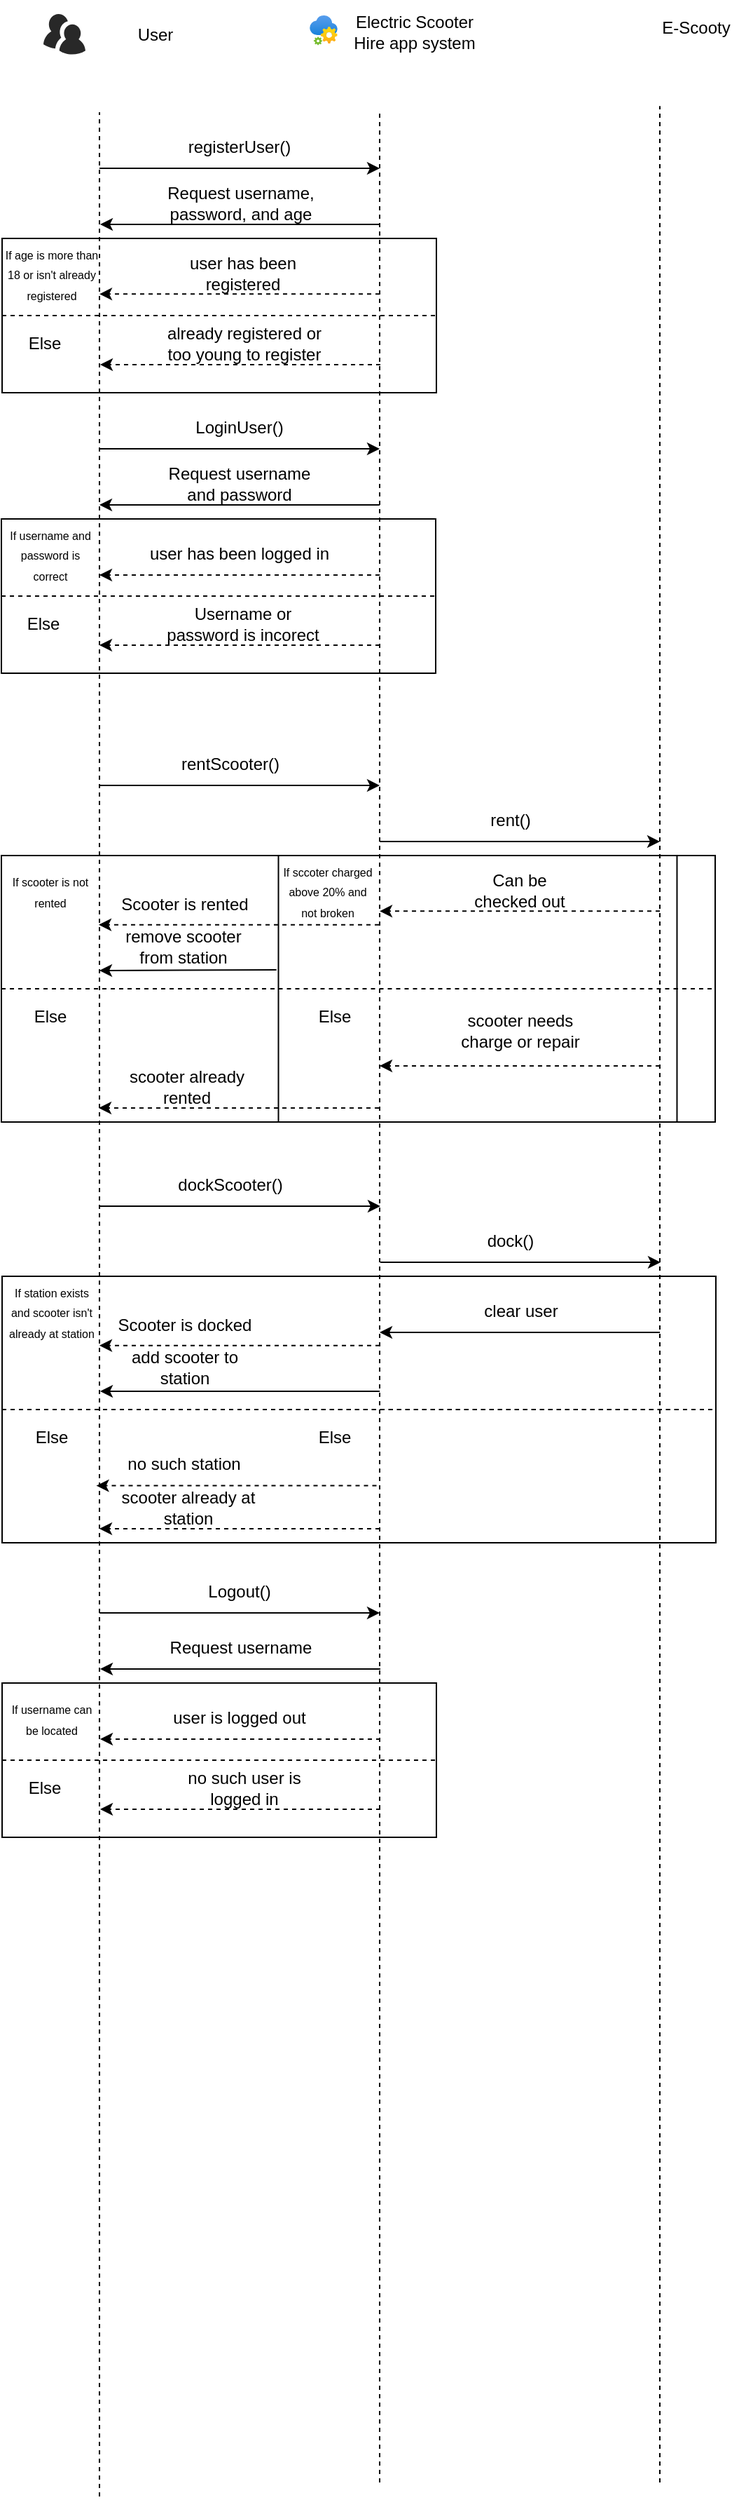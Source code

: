 <mxfile>
    <diagram id="IOA1sM25bHIzsr-pvIRV" name="Page-1">
        <mxGraphModel dx="1843" dy="1037" grid="1" gridSize="10" guides="1" tooltips="1" connect="1" arrows="1" fold="1" page="1" pageScale="1" pageWidth="827" pageHeight="1169" math="0" shadow="0">
            <root>
                <mxCell id="0"/>
                <mxCell id="1" parent="0"/>
                <mxCell id="123" value="" style="rounded=0;whiteSpace=wrap;html=1;" vertex="1" parent="1">
                    <mxGeometry x="10.5" y="990" width="509.5" height="190" as="geometry"/>
                </mxCell>
                <mxCell id="102" value="" style="rounded=0;whiteSpace=wrap;html=1;" vertex="1" parent="1">
                    <mxGeometry x="10" y="690" width="509.5" height="190" as="geometry"/>
                </mxCell>
                <mxCell id="105" value="&lt;span style=&quot;font-size: 8px;&quot;&gt;If scooter is not rented&lt;/span&gt;" style="text;html=1;strokeColor=none;fillColor=none;align=center;verticalAlign=middle;whiteSpace=wrap;rounded=0;" vertex="1" parent="1">
                    <mxGeometry x="10" y="690" width="70" height="50" as="geometry"/>
                </mxCell>
                <mxCell id="106" value="" style="endArrow=none;dashed=1;html=1;entryX=1;entryY=0.5;entryDx=0;entryDy=0;exitX=0;exitY=0.5;exitDx=0;exitDy=0;" edge="1" parent="1" source="102" target="102">
                    <mxGeometry width="50" height="50" relative="1" as="geometry">
                        <mxPoint x="299.5" y="800" as="sourcePoint"/>
                        <mxPoint x="349.5" y="750" as="targetPoint"/>
                    </mxGeometry>
                </mxCell>
                <mxCell id="107" value="Else" style="text;html=1;strokeColor=none;fillColor=none;align=center;verticalAlign=middle;whiteSpace=wrap;rounded=0;" vertex="1" parent="1">
                    <mxGeometry x="15" y="790" width="60" height="30" as="geometry"/>
                </mxCell>
                <mxCell id="86" value="" style="rounded=0;whiteSpace=wrap;html=1;" vertex="1" parent="1">
                    <mxGeometry x="10.5" y="1280" width="310" height="110" as="geometry"/>
                </mxCell>
                <mxCell id="87" value="" style="html=1;labelBackgroundColor=#ffffff;startArrow=none;startFill=0;startSize=6;endArrow=classic;endFill=1;endSize=6;jettySize=auto;orthogonalLoop=1;strokeWidth=1;dashed=1;fontSize=14;" edge="1" parent="1">
                    <mxGeometry width="60" height="60" relative="1" as="geometry">
                        <mxPoint x="280.5" y="1370" as="sourcePoint"/>
                        <mxPoint x="80.5" y="1370" as="targetPoint"/>
                    </mxGeometry>
                </mxCell>
                <mxCell id="88" value="user is logged out" style="text;html=1;strokeColor=none;fillColor=none;align=center;verticalAlign=middle;whiteSpace=wrap;rounded=0;" vertex="1" parent="1">
                    <mxGeometry x="110" y="1290" width="140" height="30" as="geometry"/>
                </mxCell>
                <mxCell id="89" value="&lt;font style=&quot;font-size: 8px;&quot;&gt;If username can be located&lt;/font&gt;" style="text;html=1;strokeColor=none;fillColor=none;align=center;verticalAlign=middle;whiteSpace=wrap;rounded=0;" vertex="1" parent="1">
                    <mxGeometry x="10.5" y="1280" width="70" height="50" as="geometry"/>
                </mxCell>
                <mxCell id="90" value="" style="endArrow=none;dashed=1;html=1;entryX=1;entryY=0.5;entryDx=0;entryDy=0;exitX=0;exitY=0.5;exitDx=0;exitDy=0;" edge="1" parent="1" source="86" target="86">
                    <mxGeometry width="50" height="50" relative="1" as="geometry">
                        <mxPoint x="100.5" y="1390" as="sourcePoint"/>
                        <mxPoint x="150.5" y="1340" as="targetPoint"/>
                    </mxGeometry>
                </mxCell>
                <mxCell id="91" value="Else" style="text;html=1;strokeColor=none;fillColor=none;align=center;verticalAlign=middle;whiteSpace=wrap;rounded=0;" vertex="1" parent="1">
                    <mxGeometry x="10.5" y="1340" width="60" height="30" as="geometry"/>
                </mxCell>
                <mxCell id="92" value="no such user is logged in" style="text;html=1;strokeColor=none;fillColor=none;align=center;verticalAlign=middle;whiteSpace=wrap;rounded=0;" vertex="1" parent="1">
                    <mxGeometry x="125.5" y="1340" width="115" height="30" as="geometry"/>
                </mxCell>
                <mxCell id="93" value="" style="endArrow=classic;html=1;" edge="1" parent="1">
                    <mxGeometry width="50" height="50" relative="1" as="geometry">
                        <mxPoint x="280.5" y="1270" as="sourcePoint"/>
                        <mxPoint x="80.5" y="1270" as="targetPoint"/>
                    </mxGeometry>
                </mxCell>
                <mxCell id="94" value="Request username" style="text;html=1;strokeColor=none;fillColor=none;align=center;verticalAlign=middle;whiteSpace=wrap;rounded=0;" vertex="1" parent="1">
                    <mxGeometry x="120.5" y="1240" width="120" height="30" as="geometry"/>
                </mxCell>
                <mxCell id="95" value="" style="html=1;labelBackgroundColor=#ffffff;startArrow=none;startFill=0;startSize=6;endArrow=classic;endFill=1;endSize=6;jettySize=auto;orthogonalLoop=1;strokeWidth=1;dashed=1;fontSize=14;" edge="1" parent="1">
                    <mxGeometry width="60" height="60" relative="1" as="geometry">
                        <mxPoint x="280.5" y="1320" as="sourcePoint"/>
                        <mxPoint x="80.5" y="1320" as="targetPoint"/>
                    </mxGeometry>
                </mxCell>
                <mxCell id="73" value="" style="rounded=0;whiteSpace=wrap;html=1;" vertex="1" parent="1">
                    <mxGeometry x="10" y="450" width="310" height="110" as="geometry"/>
                </mxCell>
                <mxCell id="76" value="" style="html=1;labelBackgroundColor=#ffffff;startArrow=none;startFill=0;startSize=6;endArrow=classic;endFill=1;endSize=6;jettySize=auto;orthogonalLoop=1;strokeWidth=1;dashed=1;fontSize=14;" edge="1" parent="1">
                    <mxGeometry width="60" height="60" relative="1" as="geometry">
                        <mxPoint x="280" y="540.0" as="sourcePoint"/>
                        <mxPoint x="80" y="540.0" as="targetPoint"/>
                    </mxGeometry>
                </mxCell>
                <mxCell id="78" value="user has been logged in" style="text;html=1;strokeColor=none;fillColor=none;align=center;verticalAlign=middle;whiteSpace=wrap;rounded=0;" vertex="1" parent="1">
                    <mxGeometry x="110" y="460" width="140" height="30" as="geometry"/>
                </mxCell>
                <mxCell id="79" value="&lt;font style=&quot;font-size: 8px;&quot;&gt;If username and password is correct&lt;/font&gt;" style="text;html=1;strokeColor=none;fillColor=none;align=center;verticalAlign=middle;whiteSpace=wrap;rounded=0;" vertex="1" parent="1">
                    <mxGeometry x="10" y="450" width="70" height="50" as="geometry"/>
                </mxCell>
                <mxCell id="80" value="" style="endArrow=none;dashed=1;html=1;entryX=1;entryY=0.5;entryDx=0;entryDy=0;exitX=0;exitY=0.5;exitDx=0;exitDy=0;" edge="1" parent="1" source="73" target="73">
                    <mxGeometry width="50" height="50" relative="1" as="geometry">
                        <mxPoint x="100" y="560" as="sourcePoint"/>
                        <mxPoint x="150" y="510" as="targetPoint"/>
                    </mxGeometry>
                </mxCell>
                <mxCell id="81" value="Else" style="text;html=1;strokeColor=none;fillColor=none;align=center;verticalAlign=middle;whiteSpace=wrap;rounded=0;" vertex="1" parent="1">
                    <mxGeometry x="10" y="510" width="60" height="30" as="geometry"/>
                </mxCell>
                <mxCell id="82" value="Username or password is incorect" style="text;html=1;strokeColor=none;fillColor=none;align=center;verticalAlign=middle;whiteSpace=wrap;rounded=0;" vertex="1" parent="1">
                    <mxGeometry x="125" y="510" width="115" height="30" as="geometry"/>
                </mxCell>
                <mxCell id="68" value="" style="rounded=0;whiteSpace=wrap;html=1;" vertex="1" parent="1">
                    <mxGeometry x="10.5" y="250" width="310" height="110" as="geometry"/>
                </mxCell>
                <mxCell id="41" value="User" style="text;html=1;strokeColor=none;fillColor=none;align=center;verticalAlign=middle;whiteSpace=wrap;rounded=0;" vertex="1" parent="1">
                    <mxGeometry x="80" y="90" width="80" height="30" as="geometry"/>
                </mxCell>
                <mxCell id="42" value="" style="verticalLabelPosition=bottom;sketch=0;html=1;fillColor=#282828;strokeColor=none;verticalAlign=top;pointerEvents=1;align=center;shape=mxgraph.cisco_safe.people_places_things_icons.icon9;" vertex="1" parent="1">
                    <mxGeometry x="40" y="90" width="30" height="28.75" as="geometry"/>
                </mxCell>
                <mxCell id="43" value="" style="shape=image;html=1;verticalAlign=top;verticalLabelPosition=bottom;labelBackgroundColor=#ffffff;imageAspect=0;aspect=fixed;image=https://cdn2.iconfinder.com/data/icons/circle-icons-1/64/scooter-128.png" vertex="1" parent="1">
                    <mxGeometry x="430" y="84" width="32" height="32" as="geometry"/>
                </mxCell>
                <mxCell id="44" value="E-Scooty" style="text;html=1;strokeColor=none;fillColor=none;align=center;verticalAlign=middle;whiteSpace=wrap;rounded=0;" vertex="1" parent="1">
                    <mxGeometry x="465.5" y="80" width="80" height="40" as="geometry"/>
                </mxCell>
                <mxCell id="45" value="Electric Scooter Hire app system" style="text;html=1;strokeColor=none;fillColor=none;align=center;verticalAlign=middle;whiteSpace=wrap;rounded=0;" vertex="1" parent="1">
                    <mxGeometry x="260" y="88.38" width="90" height="30" as="geometry"/>
                </mxCell>
                <mxCell id="46" value="" style="aspect=fixed;html=1;points=[];align=center;image;fontSize=12;image=img/lib/azure2/integration/App_Configuration.svg;rounded=1;shadow=0;glass=0;sketch=0;" vertex="1" parent="1">
                    <mxGeometry x="230" y="91.01" width="20" height="21.25" as="geometry"/>
                </mxCell>
                <mxCell id="47" value="" style="endArrow=none;dashed=1;html=1;" edge="1" parent="1">
                    <mxGeometry width="50" height="50" relative="1" as="geometry">
                        <mxPoint x="80" y="1860" as="sourcePoint"/>
                        <mxPoint x="80" y="160" as="targetPoint"/>
                    </mxGeometry>
                </mxCell>
                <mxCell id="110" value="" style="rounded=0;whiteSpace=wrap;html=1;" vertex="1" parent="1">
                    <mxGeometry x="207.75" y="690" width="284.5" height="190" as="geometry"/>
                </mxCell>
                <mxCell id="48" value="" style="endArrow=none;dashed=1;html=1;" edge="1" parent="1">
                    <mxGeometry width="50" height="50" relative="1" as="geometry">
                        <mxPoint x="480" y="1850" as="sourcePoint"/>
                        <mxPoint x="480" y="155.62" as="targetPoint"/>
                    </mxGeometry>
                </mxCell>
                <mxCell id="49" value="" style="endArrow=none;dashed=1;html=1;" edge="1" parent="1">
                    <mxGeometry width="50" height="50" relative="1" as="geometry">
                        <mxPoint x="280" y="1850" as="sourcePoint"/>
                        <mxPoint x="280" y="158" as="targetPoint"/>
                    </mxGeometry>
                </mxCell>
                <mxCell id="50" value="" style="endArrow=classic;html=1;" edge="1" parent="1">
                    <mxGeometry width="50" height="50" relative="1" as="geometry">
                        <mxPoint x="80" y="200" as="sourcePoint"/>
                        <mxPoint x="280" y="200" as="targetPoint"/>
                    </mxGeometry>
                </mxCell>
                <mxCell id="51" value="registerUser()" style="text;html=1;strokeColor=none;fillColor=none;align=center;verticalAlign=middle;whiteSpace=wrap;rounded=0;" vertex="1" parent="1">
                    <mxGeometry x="150" y="170" width="60" height="30" as="geometry"/>
                </mxCell>
                <mxCell id="52" value="" style="endArrow=classic;html=1;" edge="1" parent="1">
                    <mxGeometry width="50" height="50" relative="1" as="geometry">
                        <mxPoint x="80" y="400" as="sourcePoint"/>
                        <mxPoint x="280" y="400" as="targetPoint"/>
                    </mxGeometry>
                </mxCell>
                <mxCell id="53" value="LoginUser()" style="text;html=1;strokeColor=none;fillColor=none;align=center;verticalAlign=middle;whiteSpace=wrap;rounded=0;" vertex="1" parent="1">
                    <mxGeometry x="150" y="370" width="60" height="30" as="geometry"/>
                </mxCell>
                <mxCell id="54" value="" style="endArrow=classic;html=1;" edge="1" parent="1">
                    <mxGeometry width="50" height="50" relative="1" as="geometry">
                        <mxPoint x="80" y="1230" as="sourcePoint"/>
                        <mxPoint x="280" y="1230" as="targetPoint"/>
                    </mxGeometry>
                </mxCell>
                <mxCell id="55" value="Logout()" style="text;html=1;strokeColor=none;fillColor=none;align=center;verticalAlign=middle;whiteSpace=wrap;rounded=0;" vertex="1" parent="1">
                    <mxGeometry x="150" y="1200" width="60" height="30" as="geometry"/>
                </mxCell>
                <mxCell id="62" value="" style="html=1;labelBackgroundColor=#ffffff;startArrow=none;startFill=0;startSize=6;endArrow=classic;endFill=1;endSize=6;jettySize=auto;orthogonalLoop=1;strokeWidth=1;dashed=1;fontSize=14;" edge="1" parent="1">
                    <mxGeometry width="60" height="60" relative="1" as="geometry">
                        <mxPoint x="280.5" y="340" as="sourcePoint"/>
                        <mxPoint x="80.5" y="340" as="targetPoint"/>
                    </mxGeometry>
                </mxCell>
                <mxCell id="64" value="" style="endArrow=classic;html=1;" edge="1" parent="1">
                    <mxGeometry width="50" height="50" relative="1" as="geometry">
                        <mxPoint x="280.5" y="240" as="sourcePoint"/>
                        <mxPoint x="80.5" y="240" as="targetPoint"/>
                    </mxGeometry>
                </mxCell>
                <mxCell id="65" value="Request username, password, and age" style="text;html=1;strokeColor=none;fillColor=none;align=center;verticalAlign=middle;whiteSpace=wrap;rounded=0;" vertex="1" parent="1">
                    <mxGeometry x="120.5" y="210" width="120" height="30" as="geometry"/>
                </mxCell>
                <mxCell id="66" value="" style="endArrow=classic;html=1;" edge="1" parent="1">
                    <mxGeometry width="50" height="50" relative="1" as="geometry">
                        <mxPoint x="280" y="440.0" as="sourcePoint"/>
                        <mxPoint x="80" y="440.0" as="targetPoint"/>
                    </mxGeometry>
                </mxCell>
                <mxCell id="67" value="Request username and password" style="text;html=1;strokeColor=none;fillColor=none;align=center;verticalAlign=middle;whiteSpace=wrap;rounded=0;" vertex="1" parent="1">
                    <mxGeometry x="120" y="410" width="120" height="30" as="geometry"/>
                </mxCell>
                <mxCell id="69" value="&lt;font style=&quot;font-size: 8px;&quot;&gt;If age is more than 18 or isn't already registered&lt;/font&gt;" style="text;html=1;strokeColor=none;fillColor=none;align=center;verticalAlign=middle;whiteSpace=wrap;rounded=0;" vertex="1" parent="1">
                    <mxGeometry x="10.5" y="250" width="70" height="50" as="geometry"/>
                </mxCell>
                <mxCell id="70" value="" style="endArrow=none;dashed=1;html=1;entryX=1;entryY=0.5;entryDx=0;entryDy=0;exitX=0;exitY=0.5;exitDx=0;exitDy=0;" edge="1" parent="1" source="68" target="68">
                    <mxGeometry width="50" height="50" relative="1" as="geometry">
                        <mxPoint x="100.5" y="360" as="sourcePoint"/>
                        <mxPoint x="150.5" y="310" as="targetPoint"/>
                    </mxGeometry>
                </mxCell>
                <mxCell id="71" value="Else" style="text;html=1;strokeColor=none;fillColor=none;align=center;verticalAlign=middle;whiteSpace=wrap;rounded=0;" vertex="1" parent="1">
                    <mxGeometry x="10.5" y="310" width="60" height="30" as="geometry"/>
                </mxCell>
                <mxCell id="72" value="already registered or too young to register" style="text;html=1;strokeColor=none;fillColor=none;align=center;verticalAlign=middle;whiteSpace=wrap;rounded=0;" vertex="1" parent="1">
                    <mxGeometry x="125.5" y="310" width="115" height="30" as="geometry"/>
                </mxCell>
                <mxCell id="83" value="" style="html=1;labelBackgroundColor=#ffffff;startArrow=none;startFill=0;startSize=6;endArrow=classic;endFill=1;endSize=6;jettySize=auto;orthogonalLoop=1;strokeWidth=1;dashed=1;fontSize=14;" edge="1" parent="1">
                    <mxGeometry width="60" height="60" relative="1" as="geometry">
                        <mxPoint x="280.0" y="490" as="sourcePoint"/>
                        <mxPoint x="80" y="490" as="targetPoint"/>
                    </mxGeometry>
                </mxCell>
                <mxCell id="84" value="" style="html=1;labelBackgroundColor=#ffffff;startArrow=none;startFill=0;startSize=6;endArrow=classic;endFill=1;endSize=6;jettySize=auto;orthogonalLoop=1;strokeWidth=1;dashed=1;fontSize=14;" edge="1" parent="1">
                    <mxGeometry width="60" height="60" relative="1" as="geometry">
                        <mxPoint x="280" y="289.66" as="sourcePoint"/>
                        <mxPoint x="80" y="289.66" as="targetPoint"/>
                    </mxGeometry>
                </mxCell>
                <mxCell id="85" value="user has been registered" style="text;html=1;strokeColor=none;fillColor=none;align=center;verticalAlign=middle;whiteSpace=wrap;rounded=0;" vertex="1" parent="1">
                    <mxGeometry x="125" y="259.66" width="115" height="30" as="geometry"/>
                </mxCell>
                <mxCell id="96" value="" style="endArrow=classic;html=1;fontSize=8;" edge="1" parent="1">
                    <mxGeometry width="50" height="50" relative="1" as="geometry">
                        <mxPoint x="80" y="640" as="sourcePoint"/>
                        <mxPoint x="280" y="640" as="targetPoint"/>
                    </mxGeometry>
                </mxCell>
                <mxCell id="97" value="rentScooter()" style="text;html=1;strokeColor=none;fillColor=none;align=center;verticalAlign=middle;whiteSpace=wrap;rounded=0;fontSize=12;" vertex="1" parent="1">
                    <mxGeometry x="135.5" y="610" width="74.5" height="30" as="geometry"/>
                </mxCell>
                <mxCell id="98" value="" style="endArrow=classic;html=1;fontSize=8;" edge="1" parent="1">
                    <mxGeometry width="50" height="50" relative="1" as="geometry">
                        <mxPoint x="280" y="680" as="sourcePoint"/>
                        <mxPoint x="480" y="680" as="targetPoint"/>
                    </mxGeometry>
                </mxCell>
                <mxCell id="99" value="rent()" style="text;html=1;strokeColor=none;fillColor=none;align=center;verticalAlign=middle;whiteSpace=wrap;rounded=0;fontSize=12;" vertex="1" parent="1">
                    <mxGeometry x="335.5" y="650" width="74.5" height="30" as="geometry"/>
                </mxCell>
                <mxCell id="111" value="" style="html=1;labelBackgroundColor=#ffffff;startArrow=none;startFill=0;startSize=6;endArrow=classic;endFill=1;endSize=6;jettySize=auto;orthogonalLoop=1;strokeWidth=1;dashed=1;fontSize=14;" edge="1" parent="1">
                    <mxGeometry width="60" height="60" relative="1" as="geometry">
                        <mxPoint x="480" y="840" as="sourcePoint"/>
                        <mxPoint x="280" y="840" as="targetPoint"/>
                    </mxGeometry>
                </mxCell>
                <mxCell id="113" value="&lt;span style=&quot;font-size: 8px;&quot;&gt;If sccoter charged above 20% and not broken&lt;/span&gt;" style="text;html=1;strokeColor=none;fillColor=none;align=center;verticalAlign=middle;whiteSpace=wrap;rounded=0;" vertex="1" parent="1">
                    <mxGeometry x="207.75" y="690" width="70" height="50" as="geometry"/>
                </mxCell>
                <mxCell id="114" value="" style="endArrow=none;dashed=1;html=1;entryX=1;entryY=0.5;entryDx=0;entryDy=0;exitX=0;exitY=0.5;exitDx=0;exitDy=0;" edge="1" parent="1" source="110" target="110">
                    <mxGeometry width="50" height="50" relative="1" as="geometry">
                        <mxPoint x="497.25" y="800" as="sourcePoint"/>
                        <mxPoint x="547.25" y="750" as="targetPoint"/>
                    </mxGeometry>
                </mxCell>
                <mxCell id="115" value="Else" style="text;html=1;strokeColor=none;fillColor=none;align=center;verticalAlign=middle;whiteSpace=wrap;rounded=0;" vertex="1" parent="1">
                    <mxGeometry x="217.75" y="790" width="60" height="30" as="geometry"/>
                </mxCell>
                <mxCell id="116" value="scooter needs charge or repair" style="text;html=1;strokeColor=none;fillColor=none;align=center;verticalAlign=middle;whiteSpace=wrap;rounded=0;" vertex="1" parent="1">
                    <mxGeometry x="322.5" y="800" width="115" height="30" as="geometry"/>
                </mxCell>
                <mxCell id="117" value="" style="html=1;labelBackgroundColor=#ffffff;startArrow=none;startFill=0;startSize=6;endArrow=classic;endFill=1;endSize=6;jettySize=auto;orthogonalLoop=1;strokeWidth=1;dashed=1;fontSize=14;" edge="1" parent="1">
                    <mxGeometry width="60" height="60" relative="1" as="geometry">
                        <mxPoint x="480.0" y="729.68" as="sourcePoint"/>
                        <mxPoint x="280" y="729.68" as="targetPoint"/>
                    </mxGeometry>
                </mxCell>
                <mxCell id="104" value="Scooter is rented" style="text;html=1;strokeColor=none;fillColor=none;align=center;verticalAlign=middle;whiteSpace=wrap;rounded=0;" vertex="1" parent="1">
                    <mxGeometry x="80.5" y="710" width="119.5" height="30" as="geometry"/>
                </mxCell>
                <mxCell id="109" value="" style="html=1;labelBackgroundColor=#ffffff;startArrow=none;startFill=0;startSize=6;endArrow=classic;endFill=1;endSize=6;jettySize=auto;orthogonalLoop=1;strokeWidth=1;dashed=1;fontSize=14;" edge="1" parent="1">
                    <mxGeometry width="60" height="60" relative="1" as="geometry">
                        <mxPoint x="279.5" y="739.35" as="sourcePoint"/>
                        <mxPoint x="79.5" y="739.35" as="targetPoint"/>
                    </mxGeometry>
                </mxCell>
                <mxCell id="103" value="" style="html=1;labelBackgroundColor=#ffffff;startArrow=none;startFill=0;startSize=6;endArrow=classic;endFill=1;endSize=6;jettySize=auto;orthogonalLoop=1;strokeWidth=1;dashed=1;fontSize=14;" edge="1" parent="1">
                    <mxGeometry width="60" height="60" relative="1" as="geometry">
                        <mxPoint x="279.5" y="870" as="sourcePoint"/>
                        <mxPoint x="79.5" y="870" as="targetPoint"/>
                    </mxGeometry>
                </mxCell>
                <mxCell id="108" value="scooter already rented" style="text;html=1;strokeColor=none;fillColor=none;align=center;verticalAlign=middle;whiteSpace=wrap;rounded=0;" vertex="1" parent="1">
                    <mxGeometry x="85" y="840" width="115" height="30" as="geometry"/>
                </mxCell>
                <mxCell id="118" value="Can be checked out" style="text;html=1;strokeColor=none;fillColor=none;align=center;verticalAlign=middle;whiteSpace=wrap;rounded=0;fontSize=12;" vertex="1" parent="1">
                    <mxGeometry x="340" y="700" width="80" height="30" as="geometry"/>
                </mxCell>
                <mxCell id="121" value="remove scooter from station" style="text;html=1;strokeColor=none;fillColor=none;align=center;verticalAlign=middle;whiteSpace=wrap;rounded=0;fontSize=12;" vertex="1" parent="1">
                    <mxGeometry x="90" y="740" width="100" height="30" as="geometry"/>
                </mxCell>
                <mxCell id="122" value="" style="endArrow=classic;html=1;fontSize=12;exitX=-0.005;exitY=0.429;exitDx=0;exitDy=0;exitPerimeter=0;" edge="1" parent="1" source="110">
                    <mxGeometry width="50" height="50" relative="1" as="geometry">
                        <mxPoint x="510" y="880" as="sourcePoint"/>
                        <mxPoint x="80" y="772" as="targetPoint"/>
                    </mxGeometry>
                </mxCell>
                <mxCell id="124" value="&lt;span style=&quot;font-size: 8px;&quot;&gt;If station exists and scooter isn't already at station&lt;/span&gt;" style="text;html=1;strokeColor=none;fillColor=none;align=center;verticalAlign=middle;whiteSpace=wrap;rounded=0;" vertex="1" parent="1">
                    <mxGeometry x="10.5" y="990" width="70" height="50" as="geometry"/>
                </mxCell>
                <mxCell id="125" value="" style="endArrow=none;dashed=1;html=1;entryX=1;entryY=0.5;entryDx=0;entryDy=0;exitX=0;exitY=0.5;exitDx=0;exitDy=0;" edge="1" parent="1" source="123" target="123">
                    <mxGeometry width="50" height="50" relative="1" as="geometry">
                        <mxPoint x="300" y="1100" as="sourcePoint"/>
                        <mxPoint x="350" y="1050" as="targetPoint"/>
                    </mxGeometry>
                </mxCell>
                <mxCell id="126" value="Else" style="text;html=1;strokeColor=none;fillColor=none;align=center;verticalAlign=middle;whiteSpace=wrap;rounded=0;" vertex="1" parent="1">
                    <mxGeometry x="15.5" y="1090" width="60" height="30" as="geometry"/>
                </mxCell>
                <mxCell id="128" value="" style="endArrow=classic;html=1;fontSize=8;" edge="1" parent="1">
                    <mxGeometry width="50" height="50" relative="1" as="geometry">
                        <mxPoint x="80.5" y="940.0" as="sourcePoint"/>
                        <mxPoint x="280.5" y="940.0" as="targetPoint"/>
                    </mxGeometry>
                </mxCell>
                <mxCell id="129" value="dockScooter()" style="text;html=1;strokeColor=none;fillColor=none;align=center;verticalAlign=middle;whiteSpace=wrap;rounded=0;fontSize=12;" vertex="1" parent="1">
                    <mxGeometry x="136" y="910" width="74.5" height="30" as="geometry"/>
                </mxCell>
                <mxCell id="130" value="" style="endArrow=classic;html=1;fontSize=8;" edge="1" parent="1">
                    <mxGeometry width="50" height="50" relative="1" as="geometry">
                        <mxPoint x="280.5" y="980.0" as="sourcePoint"/>
                        <mxPoint x="480.5" y="980.0" as="targetPoint"/>
                    </mxGeometry>
                </mxCell>
                <mxCell id="131" value="dock()" style="text;html=1;strokeColor=none;fillColor=none;align=center;verticalAlign=middle;whiteSpace=wrap;rounded=0;fontSize=12;" vertex="1" parent="1">
                    <mxGeometry x="336" y="950" width="74.5" height="30" as="geometry"/>
                </mxCell>
                <mxCell id="134" value="" style="endArrow=none;dashed=1;html=1;entryX=1;entryY=0.5;entryDx=0;entryDy=0;exitX=0;exitY=0.5;exitDx=0;exitDy=0;" edge="1" parent="1">
                    <mxGeometry width="50" height="50" relative="1" as="geometry">
                        <mxPoint x="208.25" y="1085" as="sourcePoint"/>
                        <mxPoint x="492.75" y="1085" as="targetPoint"/>
                    </mxGeometry>
                </mxCell>
                <mxCell id="135" value="Else" style="text;html=1;strokeColor=none;fillColor=none;align=center;verticalAlign=middle;whiteSpace=wrap;rounded=0;" vertex="1" parent="1">
                    <mxGeometry x="218.25" y="1090" width="60" height="30" as="geometry"/>
                </mxCell>
                <mxCell id="138" value="Scooter is docked" style="text;html=1;strokeColor=none;fillColor=none;align=center;verticalAlign=middle;whiteSpace=wrap;rounded=0;" vertex="1" parent="1">
                    <mxGeometry x="81" y="1010" width="119.5" height="30" as="geometry"/>
                </mxCell>
                <mxCell id="139" value="" style="html=1;labelBackgroundColor=#ffffff;startArrow=none;startFill=0;startSize=6;endArrow=classic;endFill=1;endSize=6;jettySize=auto;orthogonalLoop=1;strokeWidth=1;dashed=1;fontSize=14;" edge="1" parent="1">
                    <mxGeometry width="60" height="60" relative="1" as="geometry">
                        <mxPoint x="280" y="1039.35" as="sourcePoint"/>
                        <mxPoint x="80" y="1039.35" as="targetPoint"/>
                    </mxGeometry>
                </mxCell>
                <mxCell id="140" value="" style="html=1;labelBackgroundColor=#ffffff;startArrow=none;startFill=0;startSize=6;endArrow=classic;endFill=1;endSize=6;jettySize=auto;orthogonalLoop=1;strokeWidth=1;dashed=1;fontSize=14;" edge="1" parent="1">
                    <mxGeometry width="60" height="60" relative="1" as="geometry">
                        <mxPoint x="280" y="1170.0" as="sourcePoint"/>
                        <mxPoint x="80" y="1170.0" as="targetPoint"/>
                    </mxGeometry>
                </mxCell>
                <mxCell id="141" value="scooter already at station" style="text;html=1;strokeColor=none;fillColor=none;align=center;verticalAlign=middle;whiteSpace=wrap;rounded=0;" vertex="1" parent="1">
                    <mxGeometry x="85.5" y="1140" width="115" height="30" as="geometry"/>
                </mxCell>
                <mxCell id="142" value="clear user" style="text;html=1;strokeColor=none;fillColor=none;align=center;verticalAlign=middle;whiteSpace=wrap;rounded=0;fontSize=12;" vertex="1" parent="1">
                    <mxGeometry x="340.5" y="1000" width="80" height="30" as="geometry"/>
                </mxCell>
                <mxCell id="143" value="add scooter to station" style="text;html=1;strokeColor=none;fillColor=none;align=center;verticalAlign=middle;whiteSpace=wrap;rounded=0;fontSize=12;" vertex="1" parent="1">
                    <mxGeometry x="90.5" y="1040" width="100" height="30" as="geometry"/>
                </mxCell>
                <mxCell id="144" value="" style="endArrow=classic;html=1;fontSize=12;" edge="1" parent="1">
                    <mxGeometry width="50" height="50" relative="1" as="geometry">
                        <mxPoint x="280" y="1072" as="sourcePoint"/>
                        <mxPoint x="80.5" y="1072" as="targetPoint"/>
                    </mxGeometry>
                </mxCell>
                <mxCell id="145" value="" style="html=1;labelBackgroundColor=#ffffff;startArrow=none;startFill=0;startSize=6;endArrow=classic;endFill=1;endSize=6;jettySize=auto;orthogonalLoop=1;strokeWidth=1;dashed=1;fontSize=14;" edge="1" parent="1">
                    <mxGeometry width="60" height="60" relative="1" as="geometry">
                        <mxPoint x="277.75" y="1139.31" as="sourcePoint"/>
                        <mxPoint x="77.75" y="1139.31" as="targetPoint"/>
                    </mxGeometry>
                </mxCell>
                <mxCell id="146" value="no such station" style="text;html=1;strokeColor=none;fillColor=none;align=center;verticalAlign=middle;whiteSpace=wrap;rounded=0;" vertex="1" parent="1">
                    <mxGeometry x="83.25" y="1109.31" width="115" height="30" as="geometry"/>
                </mxCell>
                <mxCell id="147" value="" style="endArrow=classic;html=1;fontSize=12;" edge="1" parent="1">
                    <mxGeometry width="50" height="50" relative="1" as="geometry">
                        <mxPoint x="480" y="1030" as="sourcePoint"/>
                        <mxPoint x="280" y="1030" as="targetPoint"/>
                    </mxGeometry>
                </mxCell>
            </root>
        </mxGraphModel>
    </diagram>
</mxfile>